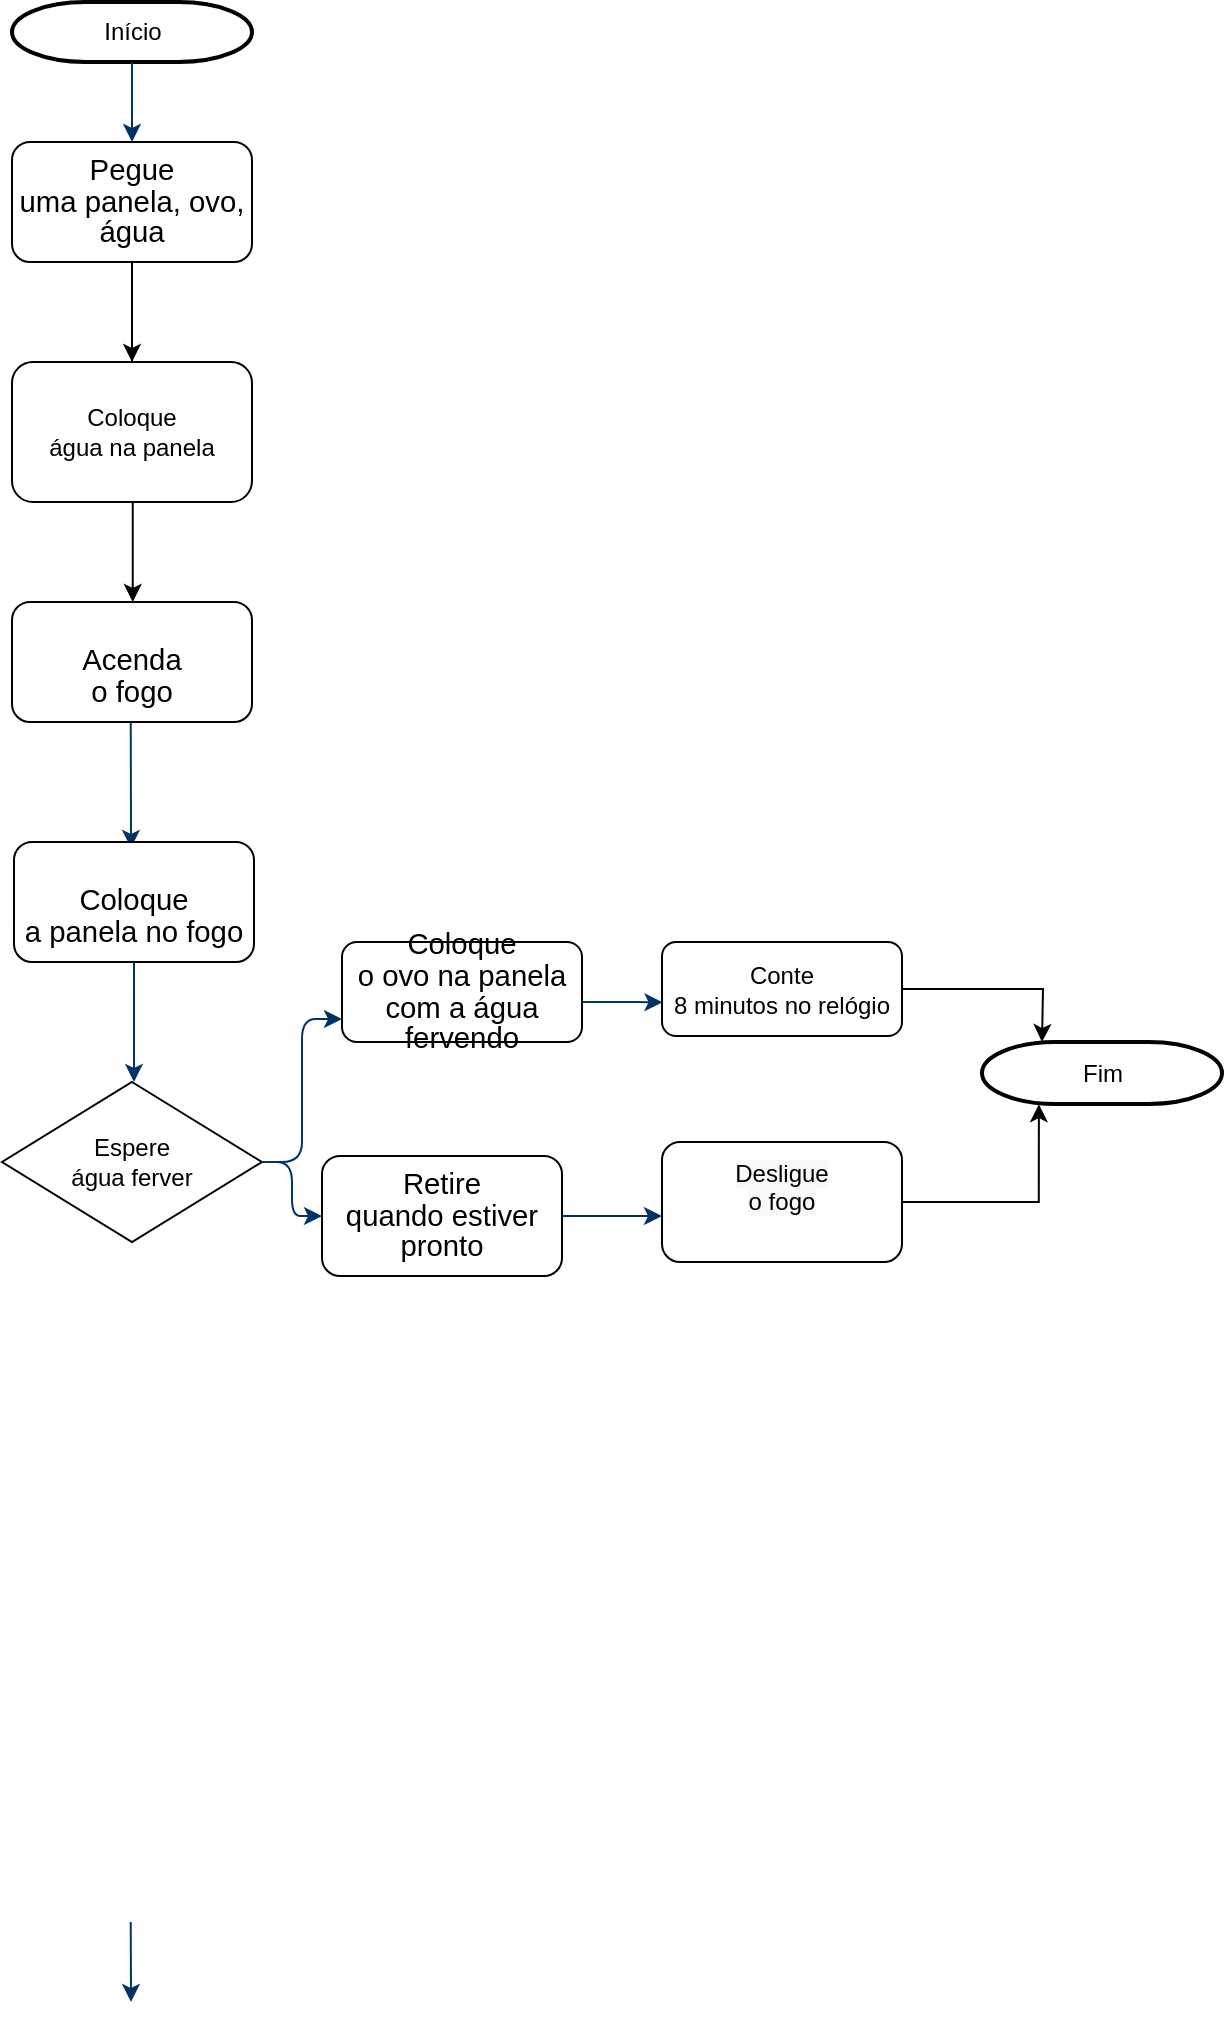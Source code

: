 <mxfile version="20.2.7" type="github">
  <diagram id="6a731a19-8d31-9384-78a2-239565b7b9f0" name="Page-1">
    <mxGraphModel dx="1477" dy="643" grid="1" gridSize="10" guides="1" tooltips="1" connect="1" arrows="1" fold="1" page="1" pageScale="0.6" pageWidth="1169" pageHeight="827" background="none" math="0" shadow="0">
      <root>
        <mxCell id="0" />
        <mxCell id="1" parent="0" />
        <mxCell id="2" value="Início" style="shape=mxgraph.flowchart.terminator;strokeWidth=2;gradientColor=none;gradientDirection=north;fontStyle=0;html=1;" parent="1" vertex="1">
          <mxGeometry x="45" y="20" width="120" height="30" as="geometry" />
        </mxCell>
        <mxCell id="7" style="fontStyle=1;strokeColor=#003366;strokeWidth=1;html=1;" parent="1" source="2" edge="1">
          <mxGeometry relative="1" as="geometry">
            <mxPoint x="105" y="90" as="targetPoint" />
          </mxGeometry>
        </mxCell>
        <mxCell id="8" style="fontStyle=1;strokeColor=#003366;strokeWidth=1;html=1;" parent="1" edge="1">
          <mxGeometry relative="1" as="geometry">
            <mxPoint x="105" y="170" as="sourcePoint" />
            <mxPoint x="105" y="210" as="targetPoint" />
          </mxGeometry>
        </mxCell>
        <mxCell id="12" value="" style="edgeStyle=elbowEdgeStyle;elbow=horizontal;fontColor=#001933;fontStyle=1;strokeColor=#003366;strokeWidth=1;html=1;" parent="1" edge="1">
          <mxGeometry x="-215.62" y="-67" width="100" height="100" as="geometry">
            <mxPoint x="104.38" y="380" as="sourcePoint" />
            <mxPoint x="104.38" y="443" as="targetPoint" />
          </mxGeometry>
        </mxCell>
        <mxCell id="17" value="" style="edgeStyle=elbowEdgeStyle;elbow=horizontal;fontStyle=1;strokeColor=#003366;strokeWidth=1;html=1;exitX=0.5;exitY=1;exitDx=0;exitDy=0;" parent="1" source="T-03gZ5BLyZ3TBfmH24h-59" edge="1">
          <mxGeometry x="-215" y="-40" width="100" height="100" as="geometry">
            <mxPoint x="105" y="550" as="sourcePoint" />
            <mxPoint x="106.333" y="560" as="targetPoint" />
          </mxGeometry>
        </mxCell>
        <mxCell id="40" value="Fim" style="shape=mxgraph.flowchart.terminator;strokeWidth=2;gradientColor=none;gradientDirection=north;fontStyle=0;html=1;" parent="1" vertex="1">
          <mxGeometry x="530" y="540" width="120" height="31" as="geometry" />
        </mxCell>
        <mxCell id="T-03gZ5BLyZ3TBfmH24h-60" value="" style="edgeStyle=orthogonalEdgeStyle;rounded=0;orthogonalLoop=1;jettySize=auto;html=1;" edge="1" parent="1" source="T-03gZ5BLyZ3TBfmH24h-55" target="T-03gZ5BLyZ3TBfmH24h-56">
          <mxGeometry relative="1" as="geometry">
            <Array as="points">
              <mxPoint x="105" y="150" />
              <mxPoint x="105" y="150" />
            </Array>
          </mxGeometry>
        </mxCell>
        <mxCell id="T-03gZ5BLyZ3TBfmH24h-55" value="&lt;span style=&quot;font-size:11.0pt;line-height:107%;&lt;br/&gt;font-family:&amp;quot;Calibri&amp;quot;,sans-serif;mso-ascii-theme-font:minor-latin;mso-fareast-font-family:&lt;br/&gt;Calibri;mso-fareast-theme-font:minor-latin;mso-hansi-theme-font:minor-latin;&lt;br/&gt;mso-bidi-font-family:&amp;quot;Times New Roman&amp;quot;;mso-bidi-theme-font:minor-bidi;&lt;br/&gt;mso-ansi-language:PT-BR;mso-fareast-language:EN-US;mso-bidi-language:AR-SA&quot;&gt;Pegue&lt;br/&gt;uma panela, ovo, água&lt;/span&gt;" style="rounded=1;whiteSpace=wrap;html=1;" vertex="1" parent="1">
          <mxGeometry x="45" y="90" width="120" height="60" as="geometry" />
        </mxCell>
        <mxCell id="T-03gZ5BLyZ3TBfmH24h-56" value="&lt;br&gt;&lt;span&gt;&lt;br&gt;Coloque&lt;br&gt;água na panela&lt;/span&gt;&lt;br&gt;&lt;br&gt;&lt;br&gt;" style="rounded=1;whiteSpace=wrap;html=1;" vertex="1" parent="1">
          <mxGeometry x="45" y="200" width="120" height="70" as="geometry" />
        </mxCell>
        <mxCell id="T-03gZ5BLyZ3TBfmH24h-57" value="&lt;br&gt;&lt;span style=&quot;font-size:11.0pt;line-height:107%;&lt;br/&gt;font-family:&amp;quot;Calibri&amp;quot;,sans-serif;mso-ascii-theme-font:minor-latin;mso-fareast-font-family:&lt;br/&gt;Calibri;mso-fareast-theme-font:minor-latin;mso-hansi-theme-font:minor-latin;&lt;br/&gt;mso-bidi-font-family:&amp;quot;Times New Roman&amp;quot;;mso-bidi-theme-font:minor-bidi;&lt;br/&gt;mso-ansi-language:PT-BR;mso-fareast-language:EN-US;mso-bidi-language:AR-SA&quot;&gt;Acenda&lt;br/&gt;o fogo&lt;/span&gt;" style="rounded=1;whiteSpace=wrap;html=1;" vertex="1" parent="1">
          <mxGeometry x="45" y="320" width="120" height="60" as="geometry" />
        </mxCell>
        <mxCell id="T-03gZ5BLyZ3TBfmH24h-59" value="&lt;br&gt;&lt;span style=&quot;font-size:11.0pt;line-height:107%;&lt;br/&gt;font-family:&amp;quot;Calibri&amp;quot;,sans-serif;mso-ascii-theme-font:minor-latin;mso-fareast-font-family:&lt;br/&gt;Calibri;mso-fareast-theme-font:minor-latin;mso-hansi-theme-font:minor-latin;&lt;br/&gt;mso-bidi-font-family:&amp;quot;Times New Roman&amp;quot;;mso-bidi-theme-font:minor-bidi;&lt;br/&gt;mso-ansi-language:PT-BR;mso-fareast-language:EN-US;mso-bidi-language:AR-SA&quot;&gt;Coloque&lt;br/&gt;a panela no fogo&lt;/span&gt;" style="rounded=1;whiteSpace=wrap;html=1;" vertex="1" parent="1">
          <mxGeometry x="46" y="440" width="120" height="60" as="geometry" />
        </mxCell>
        <mxCell id="T-03gZ5BLyZ3TBfmH24h-64" value="&lt;span style=&quot;font-size:11.0pt;line-height:107%;&lt;br/&gt;font-family:&amp;quot;Calibri&amp;quot;,sans-serif;mso-ascii-theme-font:minor-latin;mso-fareast-font-family:&lt;br/&gt;Calibri;mso-fareast-theme-font:minor-latin;mso-hansi-theme-font:minor-latin;&lt;br/&gt;mso-bidi-font-family:&amp;quot;Times New Roman&amp;quot;;mso-bidi-theme-font:minor-bidi;&lt;br/&gt;mso-ansi-language:PT-BR;mso-fareast-language:EN-US;mso-bidi-language:AR-SA&quot;&gt;Coloque&lt;br/&gt;o ovo na panela com a água fervendo&lt;/span&gt;" style="rounded=1;whiteSpace=wrap;html=1;" vertex="1" parent="1">
          <mxGeometry x="210" y="490" width="120" height="50" as="geometry" />
        </mxCell>
        <mxCell id="T-03gZ5BLyZ3TBfmH24h-93" style="edgeStyle=orthogonalEdgeStyle;rounded=0;orthogonalLoop=1;jettySize=auto;html=1;" edge="1" parent="1" source="T-03gZ5BLyZ3TBfmH24h-65">
          <mxGeometry relative="1" as="geometry">
            <mxPoint x="560" y="540" as="targetPoint" />
          </mxGeometry>
        </mxCell>
        <mxCell id="T-03gZ5BLyZ3TBfmH24h-65" value="&lt;br&gt;&lt;span&gt;&lt;br&gt;Conte&lt;br&gt;8 minutos no relógio&lt;/span&gt;&lt;br&gt;&lt;br&gt;&lt;br&gt;" style="rounded=1;whiteSpace=wrap;html=1;" vertex="1" parent="1">
          <mxGeometry x="370" y="490" width="120" height="47" as="geometry" />
        </mxCell>
        <mxCell id="T-03gZ5BLyZ3TBfmH24h-66" value="&lt;span style=&quot;font-size:11.0pt;line-height:107%;&lt;br/&gt;font-family:&amp;quot;Calibri&amp;quot;,sans-serif;mso-ascii-theme-font:minor-latin;mso-fareast-font-family:&lt;br/&gt;Calibri;mso-fareast-theme-font:minor-latin;mso-hansi-theme-font:minor-latin;&lt;br/&gt;mso-bidi-font-family:&amp;quot;Times New Roman&amp;quot;;mso-bidi-theme-font:minor-bidi;&lt;br/&gt;mso-ansi-language:PT-BR;mso-fareast-language:EN-US;mso-bidi-language:AR-SA&quot;&gt;Retire&lt;br/&gt;quando estiver pronto&lt;/span&gt;" style="rounded=1;whiteSpace=wrap;html=1;" vertex="1" parent="1">
          <mxGeometry x="200" y="597" width="120" height="60" as="geometry" />
        </mxCell>
        <mxCell id="T-03gZ5BLyZ3TBfmH24h-98" style="edgeStyle=orthogonalEdgeStyle;rounded=0;orthogonalLoop=1;jettySize=auto;html=1;entryX=0.237;entryY=1.003;entryDx=0;entryDy=0;entryPerimeter=0;" edge="1" parent="1" source="T-03gZ5BLyZ3TBfmH24h-67" target="40">
          <mxGeometry relative="1" as="geometry" />
        </mxCell>
        <mxCell id="T-03gZ5BLyZ3TBfmH24h-67" value="&#xa;&lt;span style=&quot;color: rgb(0, 0, 0); font-family: Helvetica; font-size: 12px; font-style: normal; font-variant-ligatures: normal; font-variant-caps: normal; font-weight: 400; letter-spacing: normal; orphans: 2; text-align: center; text-indent: 0px; text-transform: none; widows: 2; word-spacing: 0px; -webkit-text-stroke-width: 0px; background-color: rgb(248, 249, 250); text-decoration-thickness: initial; text-decoration-style: initial; text-decoration-color: initial; float: none; display: inline !important;&quot;&gt;Desligue&lt;/span&gt;&lt;br style=&quot;color: rgb(0, 0, 0); font-family: Helvetica; font-size: 12px; font-style: normal; font-variant-ligatures: normal; font-variant-caps: normal; font-weight: 400; letter-spacing: normal; orphans: 2; text-align: center; text-indent: 0px; text-transform: none; widows: 2; word-spacing: 0px; -webkit-text-stroke-width: 0px; background-color: rgb(248, 249, 250); text-decoration-thickness: initial; text-decoration-style: initial; text-decoration-color: initial;&quot;&gt;&lt;span style=&quot;color: rgb(0, 0, 0); font-family: Helvetica; font-size: 12px; font-style: normal; font-variant-ligatures: normal; font-variant-caps: normal; font-weight: 400; letter-spacing: normal; orphans: 2; text-align: center; text-indent: 0px; text-transform: none; widows: 2; word-spacing: 0px; -webkit-text-stroke-width: 0px; background-color: rgb(248, 249, 250); text-decoration-thickness: initial; text-decoration-style: initial; text-decoration-color: initial; float: none; display: inline !important;&quot;&gt;o fogo&lt;/span&gt;&#xa;&#xa;" style="rounded=1;whiteSpace=wrap;html=1;" vertex="1" parent="1">
          <mxGeometry x="370" y="590" width="120" height="60" as="geometry" />
        </mxCell>
        <mxCell id="T-03gZ5BLyZ3TBfmH24h-72" value="" style="edgeStyle=elbowEdgeStyle;elbow=horizontal;fontStyle=1;strokeColor=#003366;strokeWidth=1;html=1;" edge="1" parent="1">
          <mxGeometry x="-216.54" y="100" width="100" height="100" as="geometry">
            <mxPoint x="104.37" y="980" as="sourcePoint" />
            <mxPoint x="104.46" y="1020" as="targetPoint" />
          </mxGeometry>
        </mxCell>
        <mxCell id="T-03gZ5BLyZ3TBfmH24h-78" value="" style="edgeStyle=elbowEdgeStyle;elbow=horizontal;fontStyle=1;strokeColor=#003366;strokeWidth=1;html=1;exitX=1;exitY=0.5;exitDx=0;exitDy=0;entryX=0;entryY=0.5;entryDx=0;entryDy=0;" edge="1" parent="1" source="T-03gZ5BLyZ3TBfmH24h-85" target="T-03gZ5BLyZ3TBfmH24h-66">
          <mxGeometry x="-151" y="20" width="100" height="100" as="geometry">
            <mxPoint x="170.0" y="590" as="sourcePoint" />
            <mxPoint x="170.25" y="650" as="targetPoint" />
          </mxGeometry>
        </mxCell>
        <mxCell id="T-03gZ5BLyZ3TBfmH24h-84" value="" style="edgeStyle=orthogonalEdgeStyle;rounded=0;orthogonalLoop=1;jettySize=auto;html=1;" edge="1" parent="1">
          <mxGeometry relative="1" as="geometry">
            <mxPoint x="105.37" y="270.0" as="sourcePoint" />
            <mxPoint x="105.37" y="320.0" as="targetPoint" />
            <Array as="points">
              <mxPoint x="105.37" y="270" />
              <mxPoint x="105.37" y="270" />
            </Array>
          </mxGeometry>
        </mxCell>
        <mxCell id="T-03gZ5BLyZ3TBfmH24h-85" value="Espere&lt;br&gt;água ferver" style="rhombus;whiteSpace=wrap;html=1;" vertex="1" parent="1">
          <mxGeometry x="40" y="560" width="130" height="80" as="geometry" />
        </mxCell>
        <mxCell id="T-03gZ5BLyZ3TBfmH24h-88" value="" style="edgeStyle=elbowEdgeStyle;elbow=horizontal;fontStyle=1;strokeColor=#003366;strokeWidth=1;html=1;entryX=0;entryY=0.5;entryDx=0;entryDy=0;" edge="1" parent="1">
          <mxGeometry x="-141" y="-78.5" width="100" height="100" as="geometry">
            <mxPoint x="170" y="600" as="sourcePoint" />
            <mxPoint x="210" y="528.5" as="targetPoint" />
          </mxGeometry>
        </mxCell>
        <mxCell id="T-03gZ5BLyZ3TBfmH24h-90" value="" style="edgeStyle=elbowEdgeStyle;elbow=horizontal;fontStyle=1;strokeColor=#003366;strokeWidth=1;html=1;exitX=1;exitY=0.5;exitDx=0;exitDy=0;" edge="1" parent="1" source="T-03gZ5BLyZ3TBfmH24h-66">
          <mxGeometry x="48.36" y="30" width="100" height="100" as="geometry">
            <mxPoint x="369.36" y="570.0" as="sourcePoint" />
            <mxPoint x="370" y="627" as="targetPoint" />
          </mxGeometry>
        </mxCell>
        <mxCell id="T-03gZ5BLyZ3TBfmH24h-91" value="" style="edgeStyle=elbowEdgeStyle;elbow=horizontal;fontStyle=1;strokeColor=#003366;strokeWidth=1;html=1;exitX=1;exitY=0.6;exitDx=0;exitDy=0;entryX=0.002;entryY=0.642;entryDx=0;entryDy=0;exitPerimeter=0;entryPerimeter=0;" edge="1" parent="1" source="T-03gZ5BLyZ3TBfmH24h-64" target="T-03gZ5BLyZ3TBfmH24h-65">
          <mxGeometry x="54.36" y="-67" width="100" height="100" as="geometry">
            <mxPoint x="340" y="530" as="sourcePoint" />
            <mxPoint x="376" y="530" as="targetPoint" />
            <Array as="points">
              <mxPoint x="350" y="520" />
            </Array>
          </mxGeometry>
        </mxCell>
      </root>
    </mxGraphModel>
  </diagram>
</mxfile>
